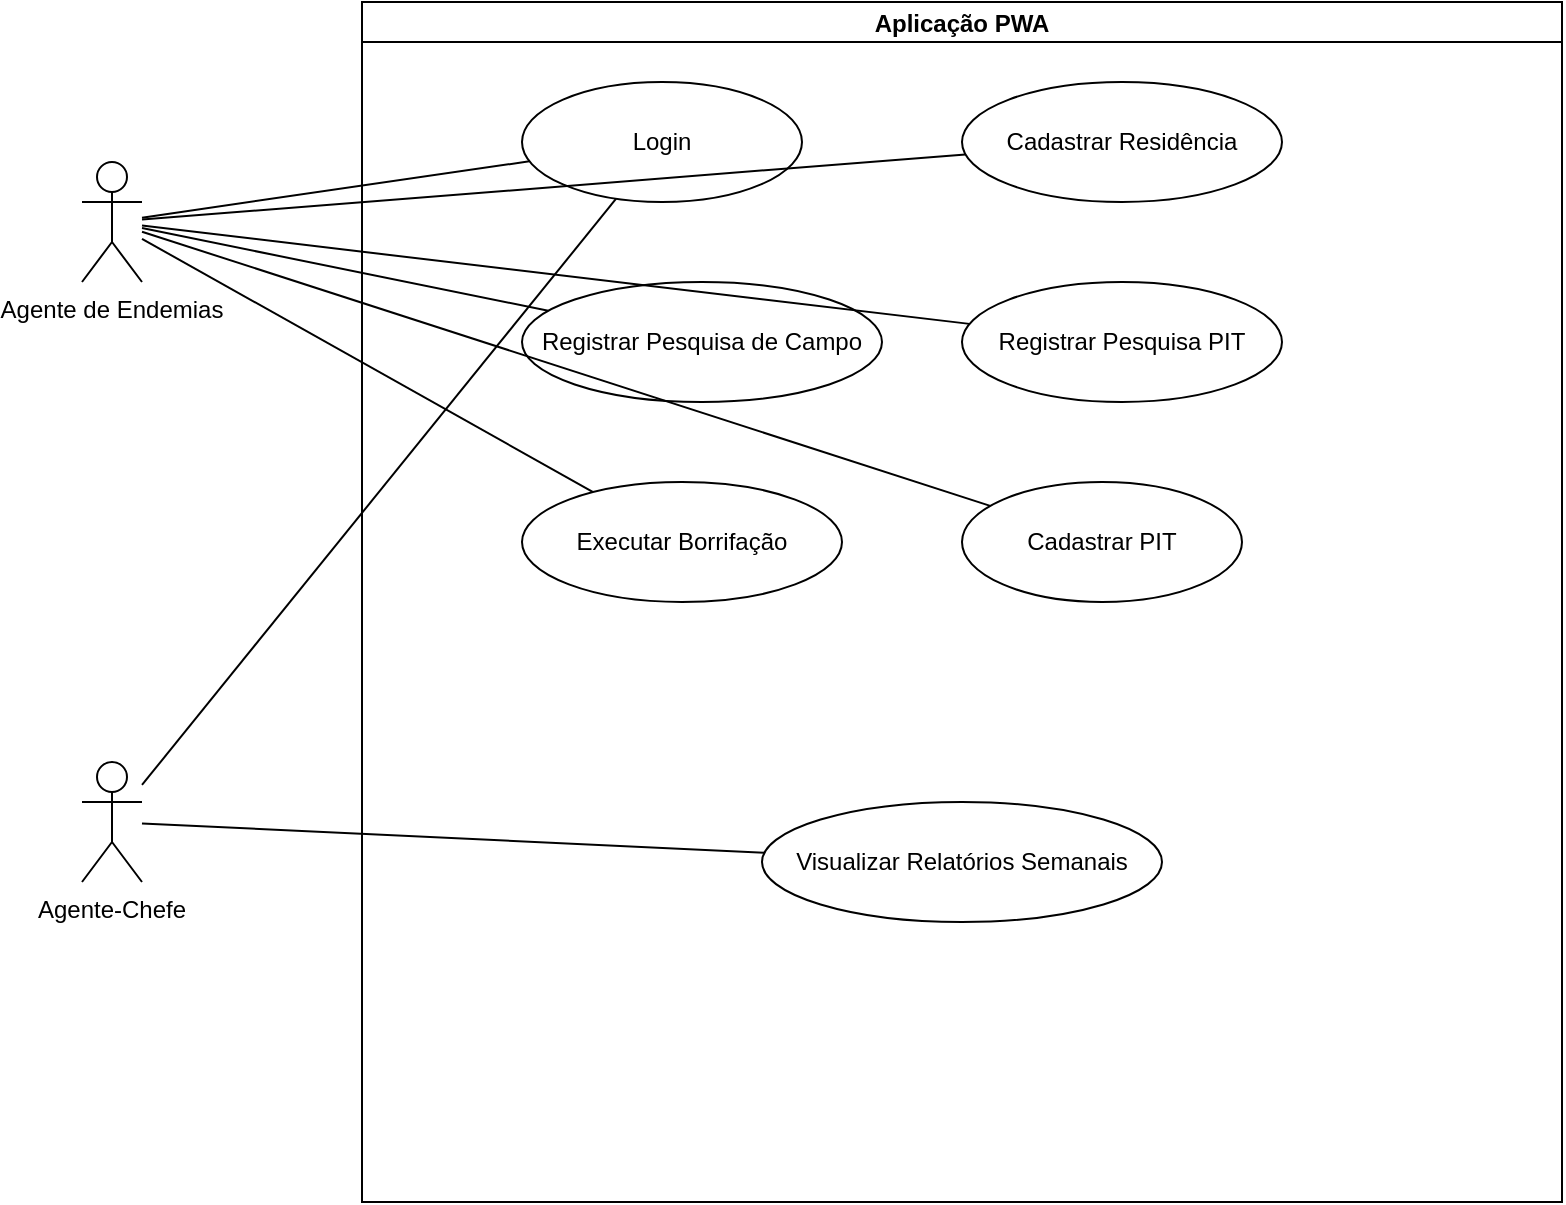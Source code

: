 <mxfile>
  <diagram name="Casos de Uso - Agentes de Endemias" id="yX9MM6lZ1cUM_d2MzprS">
    <mxGraphModel dx="1222" dy="753" grid="1" gridSize="10" guides="1" tooltips="1" connect="1" arrows="1" fold="1" page="1" pageScale="1" pageWidth="827" pageHeight="1169">
      <root>
        <mxCell id="0" />
        <mxCell id="1" parent="0" />
        
        <!-- Atores -->
        <mxCell id="agente" value="Agente de Endemias" style="shape=umlActor;verticalLabelPosition=bottom;verticalAlign=top;" vertex="1" parent="1">
          <mxGeometry x="60" y="100" width="30" height="60" as="geometry" />
        </mxCell>
        <mxCell id="chefe" value="Agente-Chefe" style="shape=umlActor;verticalLabelPosition=bottom;verticalAlign=top;" vertex="1" parent="1">
          <mxGeometry x="60" y="400" width="30" height="60" as="geometry" />
        </mxCell>

        <!-- Sistema -->
        <mxCell id="sistema" value="Aplicação PWA" style="swimlane;childLayout=stackLayout;horizontal=1;startSize=20;" vertex="1" parent="1">
          <mxGeometry x="200" y="20" width="600" height="600" as="geometry" />
        </mxCell>

        <!-- Casos de uso - Agente -->
        <mxCell id="uc_login" value="Login" style="ellipse;whiteSpace=wrap;html=1;" vertex="1" parent="sistema">
          <mxGeometry x="80" y="40" width="140" height="60" as="geometry" />
        </mxCell>
        <mxCell id="uc_cad_resid" value="Cadastrar Residência" style="ellipse;whiteSpace=wrap;html=1;" vertex="1" parent="sistema">
          <mxGeometry x="300" y="40" width="160" height="60" as="geometry" />
        </mxCell>
        <mxCell id="uc_pesquisa" value="Registrar Pesquisa de Campo" style="ellipse;whiteSpace=wrap;html=1;" vertex="1" parent="sistema">
          <mxGeometry x="80" y="140" width="180" height="60" as="geometry" />
        </mxCell>
        <mxCell id="uc_pesquisa_pit" value="Registrar Pesquisa PIT" style="ellipse;whiteSpace=wrap;html=1;" vertex="1" parent="sistema">
          <mxGeometry x="300" y="140" width="160" height="60" as="geometry" />
        </mxCell>
        <mxCell id="uc_borrifacao" value="Executar Borrifação" style="ellipse;whiteSpace=wrap;html=1;" vertex="1" parent="sistema">
          <mxGeometry x="80" y="240" width="160" height="60" as="geometry" />
        </mxCell>
        <mxCell id="uc_pit" value="Cadastrar PIT" style="ellipse;whiteSpace=wrap;html=1;" vertex="1" parent="sistema">
          <mxGeometry x="300" y="240" width="140" height="60" as="geometry" />
        </mxCell>

        <!-- Casos de uso - Agente-Chefe -->
        <mxCell id="uc_ver_relatorios" value="Visualizar Relatórios Semanais" style="ellipse;whiteSpace=wrap;html=1;" vertex="1" parent="sistema">
          <mxGeometry x="200" y="400" width="200" height="60" as="geometry" />
        </mxCell>

        <!-- Relações entre atores e casos de uso -->
        <mxCell id="rel1" style="endArrow=none;" edge="1" parent="1" source="agente" target="uc_login">
          <mxGeometry relative="1" as="geometry" />
        </mxCell>
        <mxCell id="rel2" style="endArrow=none;" edge="1" parent="1" source="agente" target="uc_cad_resid">
          <mxGeometry relative="1" as="geometry" />
        </mxCell>
        <mxCell id="rel3" style="endArrow=none;" edge="1" parent="1" source="agente" target="uc_pesquisa">
          <mxGeometry relative="1" as="geometry" />
        </mxCell>
        <mxCell id="rel4" style="endArrow=none;" edge="1" parent="1" source="agente" target="uc_pesquisa_pit">
          <mxGeometry relative="1" as="geometry" />
        </mxCell>
        <mxCell id="rel5" style="endArrow=none;" edge="1" parent="1" source="agente" target="uc_borrifacao">
          <mxGeometry relative="1" as="geometry" />
        </mxCell>
        <mxCell id="rel6" style="endArrow=none;" edge="1" parent="1" source="agente" target="uc_pit">
          <mxGeometry relative="1" as="geometry" />
        </mxCell>
        <mxCell id="rel7" style="endArrow=none;" edge="1" parent="1" source="chefe" target="uc_login">
          <mxGeometry relative="1" as="geometry" />
        </mxCell>
        <mxCell id="rel8" style="endArrow=none;" edge="1" parent="1" source="chefe" target="uc_ver_relatorios">
          <mxGeometry relative="1" as="geometry" />
        </mxCell>

      </root>
    </mxGraphModel>
  </diagram>
</mxfile>
